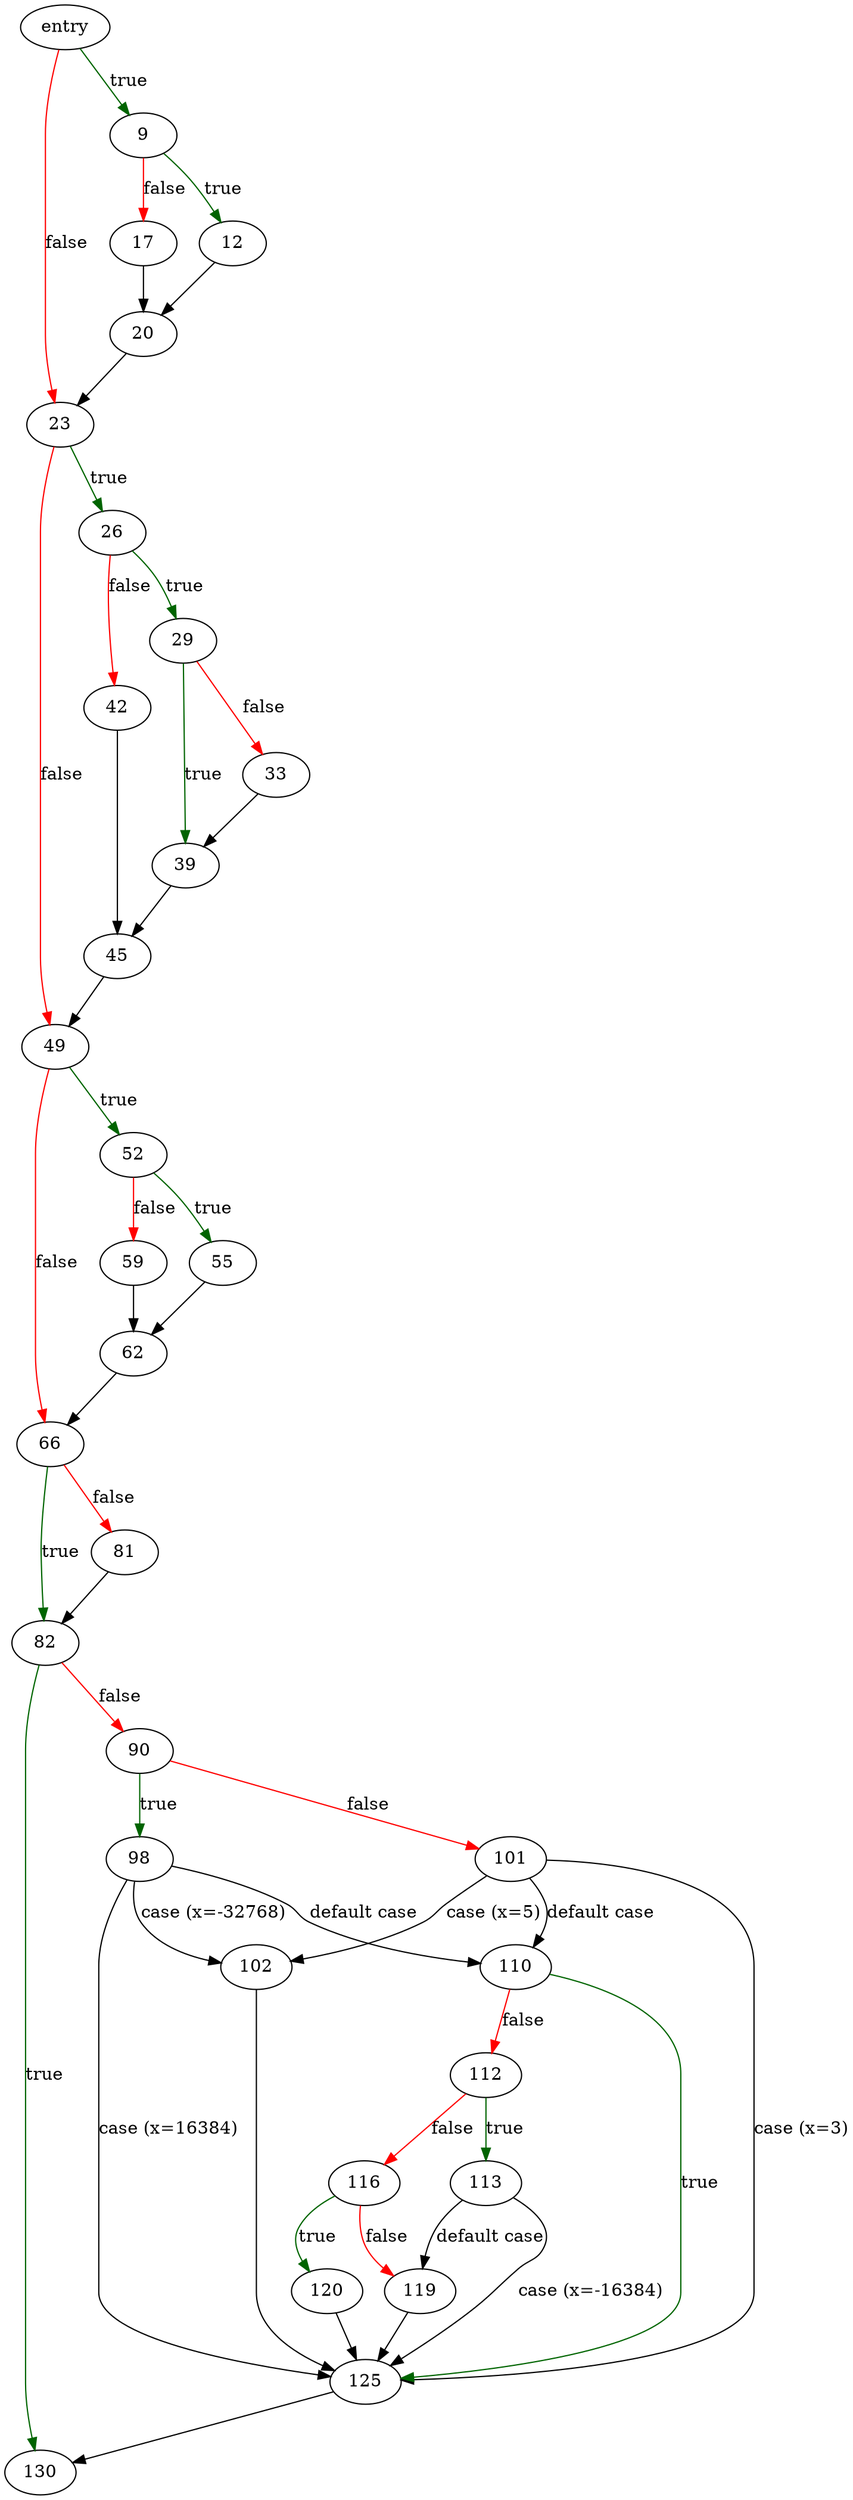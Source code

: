 digraph "length_of_file_name_and_frills" {
	// Node definitions.
	1 [label=entry];
	9;
	12;
	17;
	20;
	23;
	26;
	29;
	33;
	39;
	42;
	45;
	49;
	52;
	55;
	59;
	62;
	66;
	81;
	82;
	90;
	98;
	101;
	102;
	110;
	112;
	113;
	116;
	119;
	120;
	125;
	130;

	// Edge definitions.
	1 -> 9 [
		color=darkgreen
		label=true
	];
	1 -> 23 [
		color=red
		label=false
	];
	9 -> 12 [
		color=darkgreen
		label=true
	];
	9 -> 17 [
		color=red
		label=false
	];
	12 -> 20;
	17 -> 20;
	20 -> 23;
	23 -> 26 [
		color=darkgreen
		label=true
	];
	23 -> 49 [
		color=red
		label=false
	];
	26 -> 29 [
		color=darkgreen
		label=true
	];
	26 -> 42 [
		color=red
		label=false
	];
	29 -> 33 [
		color=red
		label=false
	];
	29 -> 39 [
		color=darkgreen
		label=true
	];
	33 -> 39;
	39 -> 45;
	42 -> 45;
	45 -> 49;
	49 -> 52 [
		color=darkgreen
		label=true
	];
	49 -> 66 [
		color=red
		label=false
	];
	52 -> 55 [
		color=darkgreen
		label=true
	];
	52 -> 59 [
		color=red
		label=false
	];
	55 -> 62;
	59 -> 62;
	62 -> 66;
	66 -> 81 [
		color=red
		label=false
	];
	66 -> 82 [
		color=darkgreen
		label=true
	];
	81 -> 82;
	82 -> 90 [
		color=red
		label=false
	];
	82 -> 130 [
		color=darkgreen
		label=true
	];
	90 -> 98 [
		color=darkgreen
		label=true
	];
	90 -> 101 [
		color=red
		label=false
	];
	98 -> 102 [label="case (x=-32768)"];
	98 -> 110 [label="default case"];
	98 -> 125 [label="case (x=16384)"];
	101 -> 102 [label="case (x=5)"];
	101 -> 110 [label="default case"];
	101 -> 125 [label="case (x=3)"];
	102 -> 125;
	110 -> 112 [
		color=red
		label=false
	];
	110 -> 125 [
		color=darkgreen
		label=true
	];
	112 -> 113 [
		color=darkgreen
		label=true
	];
	112 -> 116 [
		color=red
		label=false
	];
	113 -> 119 [label="default case"];
	113 -> 125 [label="case (x=-16384)"];
	116 -> 119 [
		color=red
		label=false
	];
	116 -> 120 [
		color=darkgreen
		label=true
	];
	119 -> 125;
	120 -> 125;
	125 -> 130;
}